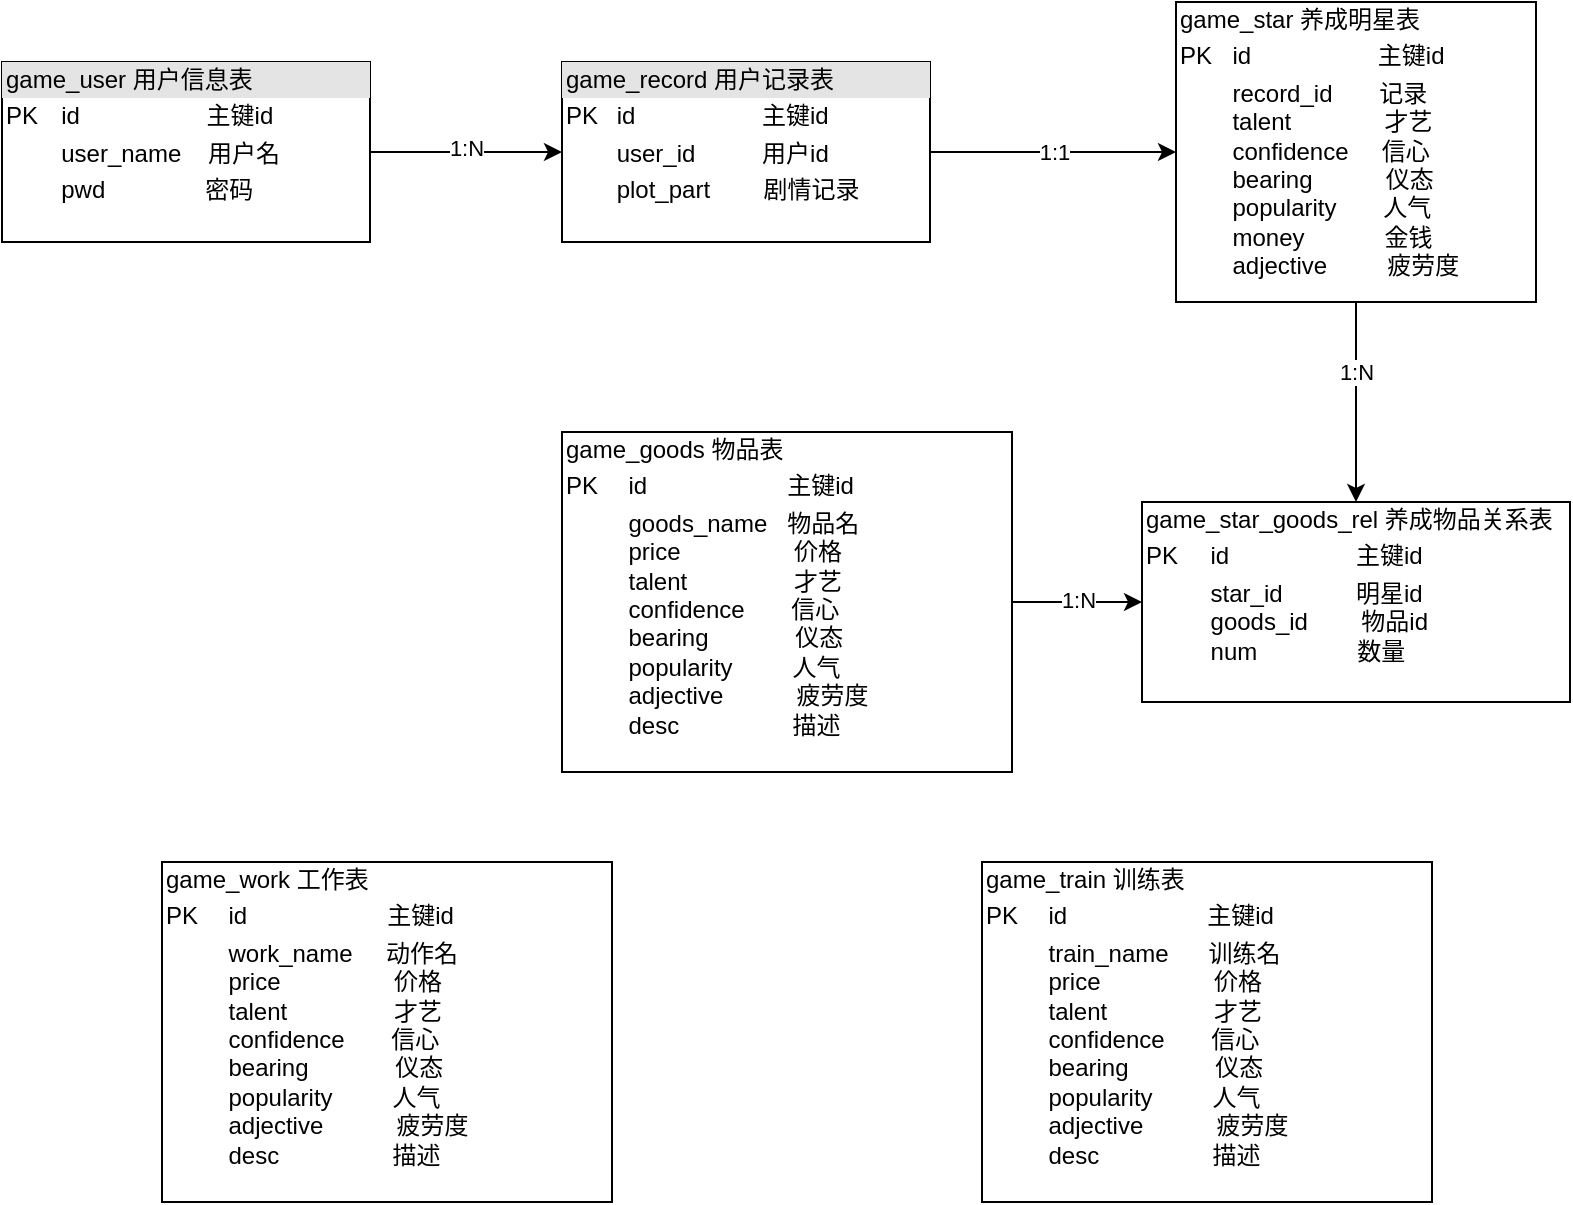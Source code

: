 <mxfile version="13.0.1" type="github" pages="3"><diagram id="igB8ArrVACZifelPd_af" name="Page-1"><mxGraphModel dx="946" dy="518" grid="1" gridSize="10" guides="1" tooltips="1" connect="1" arrows="1" fold="1" page="1" pageScale="1" pageWidth="827" pageHeight="1169" math="0" shadow="0"><root><mxCell id="0"/><mxCell id="1" parent="0"/><mxCell id="-OCRe7Qd0p62cFqyzlI2-4" style="edgeStyle=orthogonalEdgeStyle;rounded=0;orthogonalLoop=1;jettySize=auto;html=1;exitX=1;exitY=0.5;exitDx=0;exitDy=0;entryX=0;entryY=0.5;entryDx=0;entryDy=0;" edge="1" parent="1" source="-OCRe7Qd0p62cFqyzlI2-1" target="-OCRe7Qd0p62cFqyzlI2-2"><mxGeometry relative="1" as="geometry"/></mxCell><mxCell id="-OCRe7Qd0p62cFqyzlI2-5" value="1:N" style="edgeLabel;html=1;align=center;verticalAlign=middle;resizable=0;points=[];" vertex="1" connectable="0" parent="-OCRe7Qd0p62cFqyzlI2-4"><mxGeometry x="-0.012" y="2" relative="1" as="geometry"><mxPoint as="offset"/></mxGeometry></mxCell><mxCell id="-OCRe7Qd0p62cFqyzlI2-1" value="&lt;div style=&quot;box-sizing: border-box ; width: 100% ; background: #e4e4e4 ; padding: 2px&quot;&gt;game_user 用户信息表&lt;/div&gt;&lt;table style=&quot;width: 100% ; font-size: 1em&quot; cellpadding=&quot;2&quot; cellspacing=&quot;0&quot;&gt;&lt;tbody&gt;&lt;tr&gt;&lt;td&gt;PK&lt;/td&gt;&lt;td&gt;id&amp;nbsp; &amp;nbsp; &amp;nbsp; &amp;nbsp; &amp;nbsp; &amp;nbsp; &amp;nbsp; &amp;nbsp; &amp;nbsp; &amp;nbsp;主键id&lt;/td&gt;&lt;/tr&gt;&lt;tr&gt;&lt;td&gt;&lt;/td&gt;&lt;td&gt;user_name&amp;nbsp; &amp;nbsp; 用户名&lt;/td&gt;&lt;/tr&gt;&lt;tr&gt;&lt;td&gt;&lt;/td&gt;&lt;td&gt;pwd&amp;nbsp; &amp;nbsp; &amp;nbsp; &amp;nbsp; &amp;nbsp; &amp;nbsp; &amp;nbsp; &amp;nbsp;密码&lt;/td&gt;&lt;/tr&gt;&lt;/tbody&gt;&lt;/table&gt;" style="verticalAlign=top;align=left;overflow=fill;html=1;" vertex="1" parent="1"><mxGeometry x="10" y="130" width="184" height="90" as="geometry"/></mxCell><mxCell id="-OCRe7Qd0p62cFqyzlI2-9" value="1:1" style="edgeStyle=orthogonalEdgeStyle;rounded=0;orthogonalLoop=1;jettySize=auto;html=1;exitX=1;exitY=0.5;exitDx=0;exitDy=0;entryX=0;entryY=0.5;entryDx=0;entryDy=0;" edge="1" parent="1" source="-OCRe7Qd0p62cFqyzlI2-2" target="-OCRe7Qd0p62cFqyzlI2-8"><mxGeometry relative="1" as="geometry"/></mxCell><mxCell id="-OCRe7Qd0p62cFqyzlI2-2" value="&lt;div style=&quot;box-sizing: border-box ; width: 100% ; background: #e4e4e4 ; padding: 2px&quot;&gt;game_record 用户记录表&lt;/div&gt;&lt;table style=&quot;width: 100% ; font-size: 1em&quot; cellpadding=&quot;2&quot; cellspacing=&quot;0&quot;&gt;&lt;tbody&gt;&lt;tr&gt;&lt;td&gt;PK&lt;/td&gt;&lt;td&gt;id&amp;nbsp; &amp;nbsp; &amp;nbsp; &amp;nbsp; &amp;nbsp; &amp;nbsp; &amp;nbsp; &amp;nbsp; &amp;nbsp; &amp;nbsp;主键id&lt;/td&gt;&lt;/tr&gt;&lt;tr&gt;&lt;td&gt;&lt;/td&gt;&lt;td&gt;user_id&amp;nbsp; &amp;nbsp; &amp;nbsp; &amp;nbsp; &amp;nbsp; 用户id&lt;/td&gt;&lt;/tr&gt;&lt;tr&gt;&lt;td&gt;&lt;/td&gt;&lt;td&gt;plot_part&amp;nbsp; &amp;nbsp; &amp;nbsp; &amp;nbsp; 剧情记录&lt;/td&gt;&lt;/tr&gt;&lt;/tbody&gt;&lt;/table&gt;" style="verticalAlign=top;align=left;overflow=fill;html=1;" vertex="1" parent="1"><mxGeometry x="290" y="130" width="184" height="90" as="geometry"/></mxCell><mxCell id="-OCRe7Qd0p62cFqyzlI2-11" style="edgeStyle=orthogonalEdgeStyle;rounded=0;orthogonalLoop=1;jettySize=auto;html=1;exitX=0.5;exitY=1;exitDx=0;exitDy=0;entryX=0.5;entryY=0;entryDx=0;entryDy=0;" edge="1" parent="1" source="-OCRe7Qd0p62cFqyzlI2-8" target="-OCRe7Qd0p62cFqyzlI2-10"><mxGeometry relative="1" as="geometry"/></mxCell><mxCell id="-OCRe7Qd0p62cFqyzlI2-12" value="1:N" style="edgeLabel;html=1;align=center;verticalAlign=middle;resizable=0;points=[];" vertex="1" connectable="0" parent="-OCRe7Qd0p62cFqyzlI2-11"><mxGeometry x="-0.3" relative="1" as="geometry"><mxPoint as="offset"/></mxGeometry></mxCell><mxCell id="-OCRe7Qd0p62cFqyzlI2-8" value="&lt;div style=&quot;box-sizing: border-box ; width: 100% ; padding: 2px&quot;&gt;game_star 养成明星表&lt;/div&gt;&lt;table style=&quot;width: 100% ; font-size: 1em&quot; cellpadding=&quot;2&quot; cellspacing=&quot;0&quot;&gt;&lt;tbody&gt;&lt;tr&gt;&lt;td&gt;PK&lt;/td&gt;&lt;td&gt;id&amp;nbsp; &amp;nbsp; &amp;nbsp; &amp;nbsp; &amp;nbsp; &amp;nbsp; &amp;nbsp; &amp;nbsp; &amp;nbsp; &amp;nbsp;主键id&lt;/td&gt;&lt;/tr&gt;&lt;tr&gt;&lt;td&gt;&lt;/td&gt;&lt;td&gt;record_id&amp;nbsp; &amp;nbsp; &amp;nbsp; &amp;nbsp;记录&lt;br&gt;talent&amp;nbsp; &amp;nbsp; &amp;nbsp; &amp;nbsp; &amp;nbsp; &amp;nbsp; &amp;nbsp; 才艺&lt;br&gt;confidence&amp;nbsp; &amp;nbsp; &amp;nbsp;信心&lt;br&gt;bearing&amp;nbsp; &amp;nbsp; &amp;nbsp; &amp;nbsp; &amp;nbsp; &amp;nbsp;仪态&lt;br&gt;popularity&amp;nbsp; &amp;nbsp; &amp;nbsp; &amp;nbsp;人气&lt;br&gt;money&amp;nbsp; &amp;nbsp; &amp;nbsp; &amp;nbsp; &amp;nbsp; &amp;nbsp; 金钱&lt;br&gt;adjective&amp;nbsp; &amp;nbsp; &amp;nbsp; &amp;nbsp; &amp;nbsp;疲劳度&lt;br&gt;&lt;/td&gt;&lt;/tr&gt;&lt;/tbody&gt;&lt;/table&gt;" style="verticalAlign=top;align=left;overflow=fill;html=1;" vertex="1" parent="1"><mxGeometry x="597" y="100" width="180" height="150" as="geometry"/></mxCell><mxCell id="-OCRe7Qd0p62cFqyzlI2-10" value="&lt;div style=&quot;box-sizing: border-box ; width: 100% ; padding: 2px&quot;&gt;game_star_goods_rel 养成物品关系表&lt;/div&gt;&lt;table style=&quot;width: 100% ; font-size: 1em&quot; cellpadding=&quot;2&quot; cellspacing=&quot;0&quot;&gt;&lt;tbody&gt;&lt;tr&gt;&lt;td&gt;PK&lt;/td&gt;&lt;td&gt;id&amp;nbsp; &amp;nbsp; &amp;nbsp; &amp;nbsp; &amp;nbsp; &amp;nbsp; &amp;nbsp; &amp;nbsp; &amp;nbsp; &amp;nbsp;主键id&lt;/td&gt;&lt;/tr&gt;&lt;tr&gt;&lt;td&gt;&lt;/td&gt;&lt;td&gt;star_id&amp;nbsp; &amp;nbsp; &amp;nbsp; &amp;nbsp; &amp;nbsp; &amp;nbsp;明星id&lt;br&gt;goods_id&amp;nbsp; &amp;nbsp; &amp;nbsp; &amp;nbsp; 物品id&lt;br&gt;num&amp;nbsp; &amp;nbsp; &amp;nbsp; &amp;nbsp; &amp;nbsp; &amp;nbsp; &amp;nbsp; &amp;nbsp;数量&lt;br&gt;&lt;/td&gt;&lt;/tr&gt;&lt;/tbody&gt;&lt;/table&gt;" style="verticalAlign=top;align=left;overflow=fill;html=1;" vertex="1" parent="1"><mxGeometry x="580" y="350" width="214" height="100" as="geometry"/></mxCell><mxCell id="-OCRe7Qd0p62cFqyzlI2-15" style="edgeStyle=orthogonalEdgeStyle;rounded=0;orthogonalLoop=1;jettySize=auto;html=1;exitX=1;exitY=0.5;exitDx=0;exitDy=0;entryX=0;entryY=0.5;entryDx=0;entryDy=0;" edge="1" parent="1" source="-OCRe7Qd0p62cFqyzlI2-13" target="-OCRe7Qd0p62cFqyzlI2-10"><mxGeometry relative="1" as="geometry"/></mxCell><mxCell id="-OCRe7Qd0p62cFqyzlI2-16" value="1:N" style="edgeLabel;html=1;align=center;verticalAlign=middle;resizable=0;points=[];" vertex="1" connectable="0" parent="-OCRe7Qd0p62cFqyzlI2-15"><mxGeometry y="1" relative="1" as="geometry"><mxPoint as="offset"/></mxGeometry></mxCell><mxCell id="-OCRe7Qd0p62cFqyzlI2-13" value="&lt;div style=&quot;box-sizing: border-box ; width: 100% ; padding: 2px&quot;&gt;game_goods 物品表&lt;/div&gt;&lt;table style=&quot;width: 100% ; font-size: 1em&quot; cellpadding=&quot;2&quot; cellspacing=&quot;0&quot;&gt;&lt;tbody&gt;&lt;tr&gt;&lt;td&gt;PK&lt;/td&gt;&lt;td&gt;id&amp;nbsp; &amp;nbsp; &amp;nbsp; &amp;nbsp; &amp;nbsp; &amp;nbsp; &amp;nbsp; &amp;nbsp; &amp;nbsp; &amp;nbsp; &amp;nbsp;主键id&lt;/td&gt;&lt;/tr&gt;&lt;tr&gt;&lt;td&gt;&lt;/td&gt;&lt;td&gt;goods_name&amp;nbsp; &amp;nbsp;物品名&lt;br&gt;price&amp;nbsp; &amp;nbsp; &amp;nbsp; &amp;nbsp; &amp;nbsp; &amp;nbsp; &amp;nbsp; &amp;nbsp; &amp;nbsp;价格&lt;br&gt;talent&amp;nbsp; &amp;nbsp; &amp;nbsp; &amp;nbsp; &amp;nbsp; &amp;nbsp; &amp;nbsp; &amp;nbsp; 才艺&lt;br&gt;confidence&amp;nbsp; &amp;nbsp; &amp;nbsp; &amp;nbsp;信心&lt;br&gt;bearing&amp;nbsp; &amp;nbsp; &amp;nbsp; &amp;nbsp; &amp;nbsp; &amp;nbsp; &amp;nbsp;仪态&lt;br&gt;popularity&amp;nbsp; &amp;nbsp; &amp;nbsp; &amp;nbsp; &amp;nbsp;人气&lt;br&gt;adjective&amp;nbsp; &amp;nbsp; &amp;nbsp; &amp;nbsp; &amp;nbsp; &amp;nbsp;疲劳度&lt;br&gt;desc&amp;nbsp; &amp;nbsp; &amp;nbsp; &amp;nbsp; &amp;nbsp; &amp;nbsp; &amp;nbsp; &amp;nbsp; &amp;nbsp;描述&lt;/td&gt;&lt;/tr&gt;&lt;/tbody&gt;&lt;/table&gt;" style="verticalAlign=top;align=left;overflow=fill;html=1;" vertex="1" parent="1"><mxGeometry x="290" y="315" width="225" height="170" as="geometry"/></mxCell><mxCell id="-OCRe7Qd0p62cFqyzlI2-17" value="&lt;div style=&quot;box-sizing: border-box ; width: 100% ; padding: 2px&quot;&gt;game_train 训练表&lt;/div&gt;&lt;table style=&quot;width: 100% ; font-size: 1em&quot; cellpadding=&quot;2&quot; cellspacing=&quot;0&quot;&gt;&lt;tbody&gt;&lt;tr&gt;&lt;td&gt;PK&lt;/td&gt;&lt;td&gt;id&amp;nbsp; &amp;nbsp; &amp;nbsp; &amp;nbsp; &amp;nbsp; &amp;nbsp; &amp;nbsp; &amp;nbsp; &amp;nbsp; &amp;nbsp; &amp;nbsp;主键id&lt;/td&gt;&lt;/tr&gt;&lt;tr&gt;&lt;td&gt;&lt;/td&gt;&lt;td&gt;train_name&amp;nbsp; &amp;nbsp; &amp;nbsp; 训练名&lt;br&gt;price&amp;nbsp; &amp;nbsp; &amp;nbsp; &amp;nbsp; &amp;nbsp; &amp;nbsp; &amp;nbsp; &amp;nbsp; &amp;nbsp;价格&lt;br&gt;talent&amp;nbsp; &amp;nbsp; &amp;nbsp; &amp;nbsp; &amp;nbsp; &amp;nbsp; &amp;nbsp; &amp;nbsp; 才艺&lt;br&gt;confidence&amp;nbsp; &amp;nbsp; &amp;nbsp; &amp;nbsp;信心&lt;br&gt;bearing&amp;nbsp; &amp;nbsp; &amp;nbsp; &amp;nbsp; &amp;nbsp; &amp;nbsp; &amp;nbsp;仪态&lt;br&gt;popularity&amp;nbsp; &amp;nbsp; &amp;nbsp; &amp;nbsp; &amp;nbsp;人气&lt;br&gt;adjective&amp;nbsp; &amp;nbsp; &amp;nbsp; &amp;nbsp; &amp;nbsp; &amp;nbsp;疲劳度&lt;br&gt;desc&amp;nbsp; &amp;nbsp; &amp;nbsp; &amp;nbsp; &amp;nbsp; &amp;nbsp; &amp;nbsp; &amp;nbsp; &amp;nbsp;描述&lt;/td&gt;&lt;/tr&gt;&lt;/tbody&gt;&lt;/table&gt;" style="verticalAlign=top;align=left;overflow=fill;html=1;" vertex="1" parent="1"><mxGeometry x="500" y="530" width="225" height="170" as="geometry"/></mxCell><mxCell id="-OCRe7Qd0p62cFqyzlI2-18" value="&lt;div style=&quot;box-sizing: border-box ; width: 100% ; padding: 2px&quot;&gt;game_work 工作表&lt;/div&gt;&lt;table style=&quot;width: 100% ; font-size: 1em&quot; cellpadding=&quot;2&quot; cellspacing=&quot;0&quot;&gt;&lt;tbody&gt;&lt;tr&gt;&lt;td&gt;PK&lt;/td&gt;&lt;td&gt;id&amp;nbsp; &amp;nbsp; &amp;nbsp; &amp;nbsp; &amp;nbsp; &amp;nbsp; &amp;nbsp; &amp;nbsp; &amp;nbsp; &amp;nbsp; &amp;nbsp;主键id&lt;/td&gt;&lt;/tr&gt;&lt;tr&gt;&lt;td&gt;&lt;/td&gt;&lt;td&gt;work_name&amp;nbsp; &amp;nbsp; &amp;nbsp;动作名&lt;br&gt;price&amp;nbsp; &amp;nbsp; &amp;nbsp; &amp;nbsp; &amp;nbsp; &amp;nbsp; &amp;nbsp; &amp;nbsp; &amp;nbsp;价格&lt;br&gt;talent&amp;nbsp; &amp;nbsp; &amp;nbsp; &amp;nbsp; &amp;nbsp; &amp;nbsp; &amp;nbsp; &amp;nbsp; 才艺&lt;br&gt;confidence&amp;nbsp; &amp;nbsp; &amp;nbsp; &amp;nbsp;信心&lt;br&gt;bearing&amp;nbsp; &amp;nbsp; &amp;nbsp; &amp;nbsp; &amp;nbsp; &amp;nbsp; &amp;nbsp;仪态&lt;br&gt;popularity&amp;nbsp; &amp;nbsp; &amp;nbsp; &amp;nbsp; &amp;nbsp;人气&lt;br&gt;adjective&amp;nbsp; &amp;nbsp; &amp;nbsp; &amp;nbsp; &amp;nbsp; &amp;nbsp;疲劳度&lt;br&gt;desc&amp;nbsp; &amp;nbsp; &amp;nbsp; &amp;nbsp; &amp;nbsp; &amp;nbsp; &amp;nbsp; &amp;nbsp; &amp;nbsp;描述&lt;/td&gt;&lt;/tr&gt;&lt;/tbody&gt;&lt;/table&gt;" style="verticalAlign=top;align=left;overflow=fill;html=1;" vertex="1" parent="1"><mxGeometry x="90" y="530" width="225" height="170" as="geometry"/></mxCell></root></mxGraphModel></diagram><diagram id="l_PnRKmrfsOvZGezZ-ur" name="Page-2"><mxGraphModel dx="946" dy="518" grid="1" gridSize="10" guides="1" tooltips="1" connect="1" arrows="1" fold="1" page="1" pageScale="1" pageWidth="827" pageHeight="1169" math="0" shadow="0"><root><mxCell id="6YfLXHou3LeCCcb6iojI-0"/><mxCell id="6YfLXHou3LeCCcb6iojI-1" parent="6YfLXHou3LeCCcb6iojI-0"/><mxCell id="6YfLXHou3LeCCcb6iojI-2" value="" style="html=1;" vertex="1" parent="6YfLXHou3LeCCcb6iojI-1"><mxGeometry x="64" y="60" width="446" height="390" as="geometry"/></mxCell><mxCell id="6YfLXHou3LeCCcb6iojI-3" value="用户模块" style="rounded=0;whiteSpace=wrap;html=1;" vertex="1" parent="6YfLXHou3LeCCcb6iojI-1"><mxGeometry x="120" y="100" width="100" height="50" as="geometry"/></mxCell><mxCell id="6YfLXHou3LeCCcb6iojI-4" value="记录模块" style="rounded=0;whiteSpace=wrap;html=1;" vertex="1" parent="6YfLXHou3LeCCcb6iojI-1"><mxGeometry x="360" y="100" width="100" height="50" as="geometry"/></mxCell><mxCell id="6YfLXHou3LeCCcb6iojI-5" value="游戏人物模块" style="rounded=0;whiteSpace=wrap;html=1;" vertex="1" parent="6YfLXHou3LeCCcb6iojI-1"><mxGeometry x="120" y="190" width="100" height="50" as="geometry"/></mxCell><mxCell id="vgVGr7F2yz-MiOsWWJk9-0" value="动作模块" style="rounded=0;whiteSpace=wrap;html=1;" vertex="1" parent="6YfLXHou3LeCCcb6iojI-1"><mxGeometry x="90" y="270" width="390" height="150" as="geometry"/></mxCell><mxCell id="vgVGr7F2yz-MiOsWWJk9-1" value="触发剧情" style="rounded=0;whiteSpace=wrap;html=1;" vertex="1" parent="6YfLXHou3LeCCcb6iojI-1"><mxGeometry x="120" y="290" width="100" height="50" as="geometry"/></mxCell><mxCell id="vgVGr7F2yz-MiOsWWJk9-2" value="打工" style="rounded=0;whiteSpace=wrap;html=1;" vertex="1" parent="6YfLXHou3LeCCcb6iojI-1"><mxGeometry x="360" y="290" width="100" height="50" as="geometry"/></mxCell><mxCell id="vgVGr7F2yz-MiOsWWJk9-3" value="训练" style="rounded=0;whiteSpace=wrap;html=1;" vertex="1" parent="6YfLXHou3LeCCcb6iojI-1"><mxGeometry x="120" y="360" width="100" height="50" as="geometry"/></mxCell><mxCell id="vgVGr7F2yz-MiOsWWJk9-4" value="物品模块" style="rounded=0;whiteSpace=wrap;html=1;" vertex="1" parent="6YfLXHou3LeCCcb6iojI-1"><mxGeometry x="360" y="190" width="100" height="50" as="geometry"/></mxCell><mxCell id="vgVGr7F2yz-MiOsWWJk9-5" value="获取/使用物品" style="rounded=0;whiteSpace=wrap;html=1;" vertex="1" parent="6YfLXHou3LeCCcb6iojI-1"><mxGeometry x="360" y="360" width="100" height="50" as="geometry"/></mxCell></root></mxGraphModel></diagram><diagram id="CRTfuIFBJ-FEjZLB8nF_" name="Page-3"><mxGraphModel dx="946" dy="518" grid="1" gridSize="10" guides="1" tooltips="1" connect="1" arrows="1" fold="1" page="1" pageScale="1" pageWidth="827" pageHeight="1169" math="0" shadow="0"><root><mxCell id="Mq8yZqA7_fuE9DBrcBqy-0"/><mxCell id="Mq8yZqA7_fuE9DBrcBqy-1" parent="Mq8yZqA7_fuE9DBrcBqy-0"/><mxCell id="Mq8yZqA7_fuE9DBrcBqy-20" style="edgeStyle=orthogonalEdgeStyle;rounded=0;orthogonalLoop=1;jettySize=auto;html=1;exitX=0.5;exitY=1;exitDx=0;exitDy=0;entryX=0.5;entryY=0;entryDx=0;entryDy=0;" edge="1" parent="Mq8yZqA7_fuE9DBrcBqy-1" source="Mq8yZqA7_fuE9DBrcBqy-2" target="Mq8yZqA7_fuE9DBrcBqy-5"><mxGeometry relative="1" as="geometry"/></mxCell><mxCell id="Mq8yZqA7_fuE9DBrcBqy-21" style="edgeStyle=orthogonalEdgeStyle;rounded=0;orthogonalLoop=1;jettySize=auto;html=1;exitX=0.5;exitY=1;exitDx=0;exitDy=0;" edge="1" parent="Mq8yZqA7_fuE9DBrcBqy-1" source="Mq8yZqA7_fuE9DBrcBqy-2" target="Mq8yZqA7_fuE9DBrcBqy-3"><mxGeometry relative="1" as="geometry"/></mxCell><mxCell id="Mq8yZqA7_fuE9DBrcBqy-22" style="edgeStyle=orthogonalEdgeStyle;rounded=0;orthogonalLoop=1;jettySize=auto;html=1;exitX=0.5;exitY=1;exitDx=0;exitDy=0;" edge="1" parent="Mq8yZqA7_fuE9DBrcBqy-1" source="Mq8yZqA7_fuE9DBrcBqy-2" target="Mq8yZqA7_fuE9DBrcBqy-8"><mxGeometry relative="1" as="geometry"/></mxCell><mxCell id="Mq8yZqA7_fuE9DBrcBqy-23" style="edgeStyle=orthogonalEdgeStyle;rounded=0;orthogonalLoop=1;jettySize=auto;html=1;exitX=0.5;exitY=1;exitDx=0;exitDy=0;" edge="1" parent="Mq8yZqA7_fuE9DBrcBqy-1" source="Mq8yZqA7_fuE9DBrcBqy-2" target="Mq8yZqA7_fuE9DBrcBqy-13"><mxGeometry relative="1" as="geometry"/></mxCell><mxCell id="Mq8yZqA7_fuE9DBrcBqy-24" style="edgeStyle=orthogonalEdgeStyle;rounded=0;orthogonalLoop=1;jettySize=auto;html=1;exitX=0.5;exitY=1;exitDx=0;exitDy=0;entryX=0.5;entryY=0;entryDx=0;entryDy=0;" edge="1" parent="Mq8yZqA7_fuE9DBrcBqy-1" source="Mq8yZqA7_fuE9DBrcBqy-2" target="Mq8yZqA7_fuE9DBrcBqy-17"><mxGeometry relative="1" as="geometry"/></mxCell><mxCell id="Mq8yZqA7_fuE9DBrcBqy-2" value="养成系统" style="rounded=0;whiteSpace=wrap;html=1;" vertex="1" parent="Mq8yZqA7_fuE9DBrcBqy-1"><mxGeometry x="760" y="50" width="120" height="60" as="geometry"/></mxCell><mxCell id="Mq8yZqA7_fuE9DBrcBqy-25" style="edgeStyle=orthogonalEdgeStyle;rounded=0;orthogonalLoop=1;jettySize=auto;html=1;exitX=0.5;exitY=1;exitDx=0;exitDy=0;" edge="1" parent="Mq8yZqA7_fuE9DBrcBqy-1" source="Mq8yZqA7_fuE9DBrcBqy-3" target="Mq8yZqA7_fuE9DBrcBqy-4"><mxGeometry relative="1" as="geometry"/></mxCell><mxCell id="Mq8yZqA7_fuE9DBrcBqy-3" value="登录" style="rounded=0;whiteSpace=wrap;html=1;" vertex="1" parent="Mq8yZqA7_fuE9DBrcBqy-1"><mxGeometry x="70" y="190" width="120" height="60" as="geometry"/></mxCell><mxCell id="Mq8yZqA7_fuE9DBrcBqy-4" value="用户登录" style="rounded=0;whiteSpace=wrap;html=1;" vertex="1" parent="Mq8yZqA7_fuE9DBrcBqy-1"><mxGeometry x="70" y="320" width="120" height="60" as="geometry"/></mxCell><mxCell id="Mq8yZqA7_fuE9DBrcBqy-26" style="edgeStyle=orthogonalEdgeStyle;rounded=0;orthogonalLoop=1;jettySize=auto;html=1;exitX=0.5;exitY=1;exitDx=0;exitDy=0;" edge="1" parent="Mq8yZqA7_fuE9DBrcBqy-1" source="Mq8yZqA7_fuE9DBrcBqy-5" target="Mq8yZqA7_fuE9DBrcBqy-6"><mxGeometry relative="1" as="geometry"/></mxCell><mxCell id="Mq8yZqA7_fuE9DBrcBqy-27" style="edgeStyle=orthogonalEdgeStyle;rounded=0;orthogonalLoop=1;jettySize=auto;html=1;exitX=0.5;exitY=1;exitDx=0;exitDy=0;" edge="1" parent="Mq8yZqA7_fuE9DBrcBqy-1" source="Mq8yZqA7_fuE9DBrcBqy-5" target="Mq8yZqA7_fuE9DBrcBqy-7"><mxGeometry relative="1" as="geometry"/></mxCell><mxCell id="Mq8yZqA7_fuE9DBrcBqy-5" value="注册" style="rounded=0;whiteSpace=wrap;html=1;" vertex="1" parent="Mq8yZqA7_fuE9DBrcBqy-1"><mxGeometry x="300" y="190" width="120" height="60" as="geometry"/></mxCell><mxCell id="Mq8yZqA7_fuE9DBrcBqy-6" value="用户注册" style="rounded=0;whiteSpace=wrap;html=1;" vertex="1" parent="Mq8yZqA7_fuE9DBrcBqy-1"><mxGeometry x="220" y="320" width="120" height="60" as="geometry"/></mxCell><mxCell id="Mq8yZqA7_fuE9DBrcBqy-7" value="用户注销" style="rounded=0;whiteSpace=wrap;html=1;" vertex="1" parent="Mq8yZqA7_fuE9DBrcBqy-1"><mxGeometry x="354" y="320" width="120" height="60" as="geometry"/></mxCell><mxCell id="Mq8yZqA7_fuE9DBrcBqy-28" style="edgeStyle=orthogonalEdgeStyle;rounded=0;orthogonalLoop=1;jettySize=auto;html=1;exitX=0.5;exitY=1;exitDx=0;exitDy=0;" edge="1" parent="Mq8yZqA7_fuE9DBrcBqy-1" source="Mq8yZqA7_fuE9DBrcBqy-8" target="Mq8yZqA7_fuE9DBrcBqy-9"><mxGeometry relative="1" as="geometry"/></mxCell><mxCell id="Mq8yZqA7_fuE9DBrcBqy-29" style="edgeStyle=orthogonalEdgeStyle;rounded=0;orthogonalLoop=1;jettySize=auto;html=1;exitX=0.5;exitY=1;exitDx=0;exitDy=0;" edge="1" parent="Mq8yZqA7_fuE9DBrcBqy-1" source="Mq8yZqA7_fuE9DBrcBqy-8" target="Mq8yZqA7_fuE9DBrcBqy-10"><mxGeometry relative="1" as="geometry"/></mxCell><mxCell id="Mq8yZqA7_fuE9DBrcBqy-30" style="edgeStyle=orthogonalEdgeStyle;rounded=0;orthogonalLoop=1;jettySize=auto;html=1;exitX=0.5;exitY=1;exitDx=0;exitDy=0;" edge="1" parent="Mq8yZqA7_fuE9DBrcBqy-1" source="Mq8yZqA7_fuE9DBrcBqy-8" target="Mq8yZqA7_fuE9DBrcBqy-12"><mxGeometry relative="1" as="geometry"/></mxCell><mxCell id="Mq8yZqA7_fuE9DBrcBqy-8" value="记录" style="rounded=0;whiteSpace=wrap;html=1;" vertex="1" parent="Mq8yZqA7_fuE9DBrcBqy-1"><mxGeometry x="630" y="190" width="120" height="60" as="geometry"/></mxCell><mxCell id="Mq8yZqA7_fuE9DBrcBqy-9" value="存档" style="rounded=0;whiteSpace=wrap;html=1;" vertex="1" parent="Mq8yZqA7_fuE9DBrcBqy-1"><mxGeometry x="490" y="320" width="120" height="60" as="geometry"/></mxCell><mxCell id="Mq8yZqA7_fuE9DBrcBqy-10" value="删除存档" style="rounded=0;whiteSpace=wrap;html=1;" vertex="1" parent="Mq8yZqA7_fuE9DBrcBqy-1"><mxGeometry x="630" y="320" width="120" height="60" as="geometry"/></mxCell><mxCell id="Mq8yZqA7_fuE9DBrcBqy-12" value="读档" style="rounded=0;whiteSpace=wrap;html=1;" vertex="1" parent="Mq8yZqA7_fuE9DBrcBqy-1"><mxGeometry x="770" y="320" width="120" height="60" as="geometry"/></mxCell><mxCell id="Mq8yZqA7_fuE9DBrcBqy-31" style="edgeStyle=orthogonalEdgeStyle;rounded=0;orthogonalLoop=1;jettySize=auto;html=1;exitX=0.5;exitY=1;exitDx=0;exitDy=0;" edge="1" parent="Mq8yZqA7_fuE9DBrcBqy-1" source="Mq8yZqA7_fuE9DBrcBqy-13" target="Mq8yZqA7_fuE9DBrcBqy-14"><mxGeometry relative="1" as="geometry"/></mxCell><mxCell id="Mq8yZqA7_fuE9DBrcBqy-32" style="edgeStyle=orthogonalEdgeStyle;rounded=0;orthogonalLoop=1;jettySize=auto;html=1;exitX=0.5;exitY=1;exitDx=0;exitDy=0;" edge="1" parent="Mq8yZqA7_fuE9DBrcBqy-1" source="Mq8yZqA7_fuE9DBrcBqy-13" target="Mq8yZqA7_fuE9DBrcBqy-15"><mxGeometry relative="1" as="geometry"/></mxCell><mxCell id="Mq8yZqA7_fuE9DBrcBqy-33" style="edgeStyle=orthogonalEdgeStyle;rounded=0;orthogonalLoop=1;jettySize=auto;html=1;exitX=0.5;exitY=1;exitDx=0;exitDy=0;" edge="1" parent="Mq8yZqA7_fuE9DBrcBqy-1" source="Mq8yZqA7_fuE9DBrcBqy-13" target="Mq8yZqA7_fuE9DBrcBqy-16"><mxGeometry relative="1" as="geometry"/></mxCell><mxCell id="Mq8yZqA7_fuE9DBrcBqy-13" value="活动" style="rounded=0;whiteSpace=wrap;html=1;" vertex="1" parent="Mq8yZqA7_fuE9DBrcBqy-1"><mxGeometry x="1070" y="190" width="120" height="60" as="geometry"/></mxCell><mxCell id="Mq8yZqA7_fuE9DBrcBqy-14" value="剧情" style="rounded=0;whiteSpace=wrap;html=1;" vertex="1" parent="Mq8yZqA7_fuE9DBrcBqy-1"><mxGeometry x="930" y="320" width="120" height="60" as="geometry"/></mxCell><mxCell id="Mq8yZqA7_fuE9DBrcBqy-15" value="打工" style="rounded=0;whiteSpace=wrap;html=1;" vertex="1" parent="Mq8yZqA7_fuE9DBrcBqy-1"><mxGeometry x="1070" y="320" width="120" height="60" as="geometry"/></mxCell><mxCell id="Mq8yZqA7_fuE9DBrcBqy-16" value="训练" style="rounded=0;whiteSpace=wrap;html=1;" vertex="1" parent="Mq8yZqA7_fuE9DBrcBqy-1"><mxGeometry x="1210" y="320" width="120" height="60" as="geometry"/></mxCell><mxCell id="Mq8yZqA7_fuE9DBrcBqy-34" style="edgeStyle=orthogonalEdgeStyle;rounded=0;orthogonalLoop=1;jettySize=auto;html=1;exitX=0.5;exitY=1;exitDx=0;exitDy=0;" edge="1" parent="Mq8yZqA7_fuE9DBrcBqy-1" source="Mq8yZqA7_fuE9DBrcBqy-17" target="Mq8yZqA7_fuE9DBrcBqy-18"><mxGeometry relative="1" as="geometry"/></mxCell><mxCell id="Mq8yZqA7_fuE9DBrcBqy-35" style="edgeStyle=orthogonalEdgeStyle;rounded=0;orthogonalLoop=1;jettySize=auto;html=1;exitX=0.5;exitY=1;exitDx=0;exitDy=0;" edge="1" parent="Mq8yZqA7_fuE9DBrcBqy-1" source="Mq8yZqA7_fuE9DBrcBqy-17" target="Mq8yZqA7_fuE9DBrcBqy-19"><mxGeometry relative="1" as="geometry"/></mxCell><mxCell id="Mq8yZqA7_fuE9DBrcBqy-17" value="物品" style="rounded=0;whiteSpace=wrap;html=1;" vertex="1" parent="Mq8yZqA7_fuE9DBrcBqy-1"><mxGeometry x="1420" y="190" width="120" height="60" as="geometry"/></mxCell><mxCell id="Mq8yZqA7_fuE9DBrcBqy-18" value="购买物品" style="rounded=0;whiteSpace=wrap;html=1;" vertex="1" parent="Mq8yZqA7_fuE9DBrcBqy-1"><mxGeometry x="1350" y="320" width="120" height="60" as="geometry"/></mxCell><mxCell id="Mq8yZqA7_fuE9DBrcBqy-19" value="使用物品" style="rounded=0;whiteSpace=wrap;html=1;" vertex="1" parent="Mq8yZqA7_fuE9DBrcBqy-1"><mxGeometry x="1490" y="320" width="120" height="60" as="geometry"/></mxCell></root></mxGraphModel></diagram></mxfile>